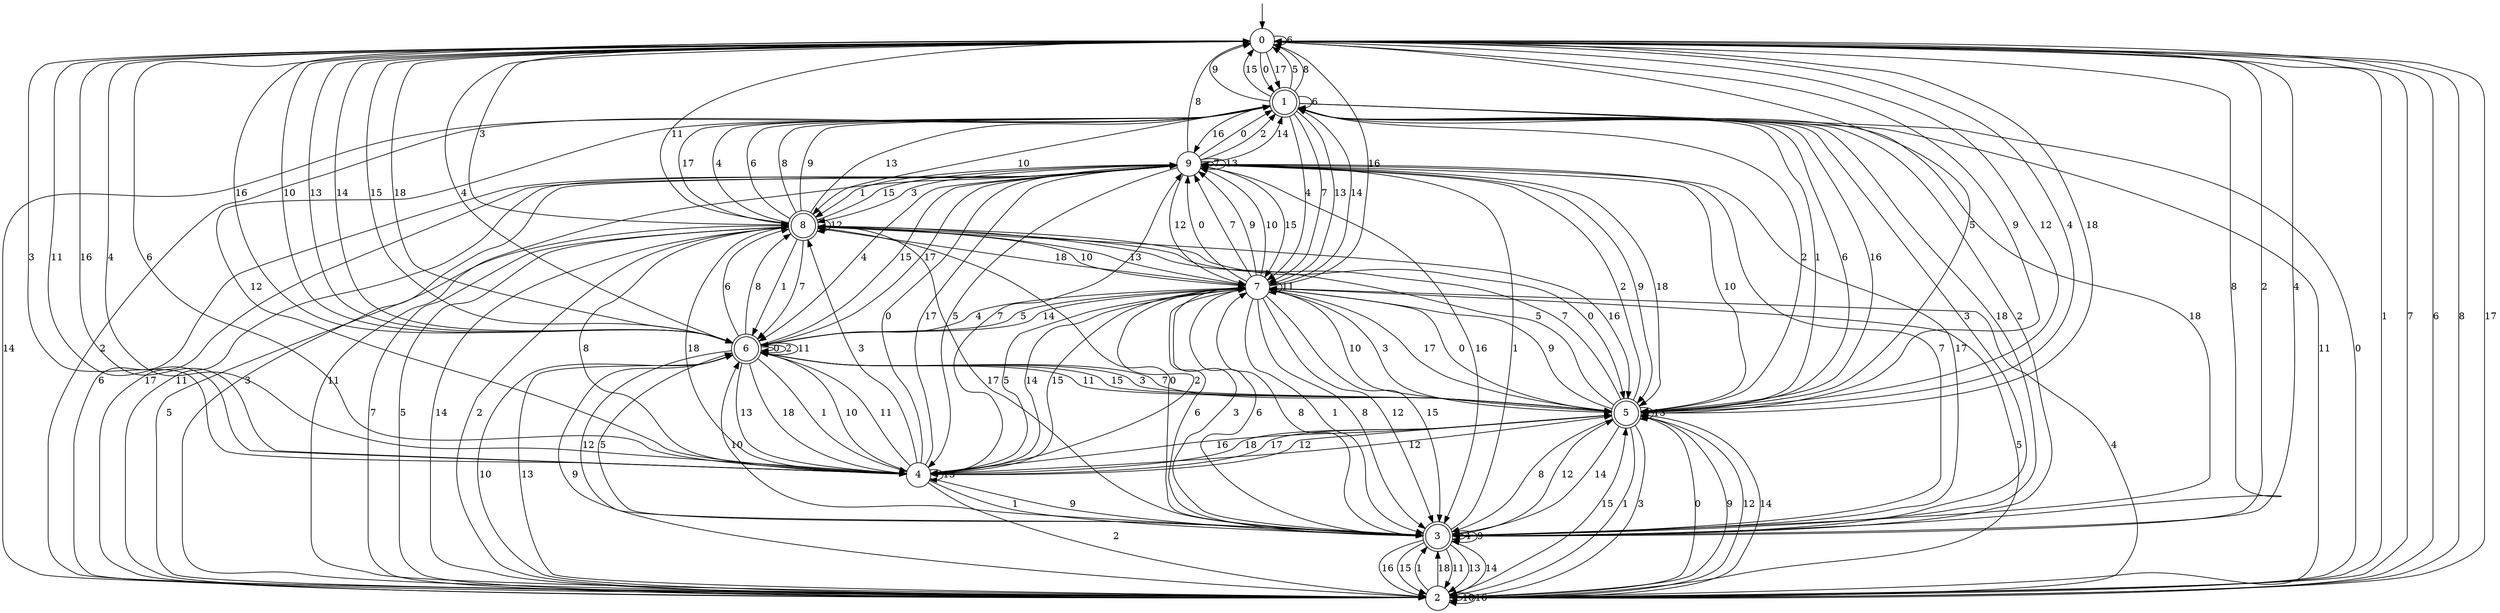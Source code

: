 digraph g {

	s0 [shape="circle" label="0"];
	s1 [shape="doublecircle" label="1"];
	s2 [shape="circle" label="2"];
	s3 [shape="doublecircle" label="3"];
	s4 [shape="circle" label="4"];
	s5 [shape="doublecircle" label="5"];
	s6 [shape="doublecircle" label="6"];
	s7 [shape="circle" label="7"];
	s8 [shape="doublecircle" label="8"];
	s9 [shape="circle" label="9"];
	s0 -> s1 [label="0"];
	s0 -> s2 [label="1"];
	s0 -> s3 [label="2"];
	s0 -> s4 [label="3"];
	s0 -> s3 [label="4"];
	s0 -> s5 [label="5"];
	s0 -> s0 [label="6"];
	s0 -> s2 [label="7"];
	s0 -> s3 [label="8"];
	s0 -> s5 [label="9"];
	s0 -> s6 [label="10"];
	s0 -> s4 [label="11"];
	s0 -> s5 [label="12"];
	s0 -> s6 [label="13"];
	s0 -> s6 [label="14"];
	s0 -> s6 [label="15"];
	s0 -> s4 [label="16"];
	s0 -> s1 [label="17"];
	s0 -> s6 [label="18"];
	s1 -> s2 [label="0"];
	s1 -> s5 [label="1"];
	s1 -> s5 [label="2"];
	s1 -> s3 [label="3"];
	s1 -> s7 [label="4"];
	s1 -> s0 [label="5"];
	s1 -> s1 [label="6"];
	s1 -> s7 [label="7"];
	s1 -> s0 [label="8"];
	s1 -> s0 [label="9"];
	s1 -> s8 [label="10"];
	s1 -> s2 [label="11"];
	s1 -> s4 [label="12"];
	s1 -> s7 [label="13"];
	s1 -> s2 [label="14"];
	s1 -> s0 [label="15"];
	s1 -> s9 [label="16"];
	s1 -> s8 [label="17"];
	s1 -> s3 [label="18"];
	s2 -> s5 [label="0"];
	s2 -> s3 [label="1"];
	s2 -> s1 [label="2"];
	s2 -> s9 [label="3"];
	s2 -> s7 [label="4"];
	s2 -> s8 [label="5"];
	s2 -> s0 [label="6"];
	s2 -> s8 [label="7"];
	s2 -> s0 [label="8"];
	s2 -> s5 [label="9"];
	s2 -> s2 [label="10"];
	s2 -> s9 [label="11"];
	s2 -> s5 [label="12"];
	s2 -> s6 [label="13"];
	s2 -> s5 [label="14"];
	s2 -> s5 [label="15"];
	s2 -> s2 [label="16"];
	s2 -> s0 [label="17"];
	s2 -> s3 [label="18"];
	s3 -> s8 [label="0"];
	s3 -> s9 [label="1"];
	s3 -> s1 [label="2"];
	s3 -> s7 [label="3"];
	s3 -> s3 [label="4"];
	s3 -> s6 [label="5"];
	s3 -> s7 [label="6"];
	s3 -> s9 [label="7"];
	s3 -> s7 [label="8"];
	s3 -> s3 [label="9"];
	s3 -> s6 [label="10"];
	s3 -> s2 [label="11"];
	s3 -> s5 [label="12"];
	s3 -> s2 [label="13"];
	s3 -> s2 [label="14"];
	s3 -> s2 [label="15"];
	s3 -> s2 [label="16"];
	s3 -> s9 [label="17"];
	s3 -> s1 [label="18"];
	s4 -> s9 [label="0"];
	s4 -> s3 [label="1"];
	s4 -> s2 [label="2"];
	s4 -> s8 [label="3"];
	s4 -> s0 [label="4"];
	s4 -> s7 [label="5"];
	s4 -> s0 [label="6"];
	s4 -> s9 [label="7"];
	s4 -> s8 [label="8"];
	s4 -> s3 [label="9"];
	s4 -> s6 [label="10"];
	s4 -> s6 [label="11"];
	s4 -> s5 [label="12"];
	s4 -> s4 [label="13"];
	s4 -> s7 [label="14"];
	s4 -> s7 [label="15"];
	s4 -> s5 [label="16"];
	s4 -> s9 [label="17"];
	s4 -> s5 [label="18"];
	s5 -> s7 [label="0"];
	s5 -> s2 [label="1"];
	s5 -> s9 [label="2"];
	s5 -> s2 [label="3"];
	s5 -> s0 [label="4"];
	s5 -> s8 [label="5"];
	s5 -> s1 [label="6"];
	s5 -> s8 [label="7"];
	s5 -> s3 [label="8"];
	s5 -> s7 [label="9"];
	s5 -> s7 [label="10"];
	s5 -> s6 [label="11"];
	s5 -> s4 [label="12"];
	s5 -> s5 [label="13"];
	s5 -> s3 [label="14"];
	s5 -> s6 [label="15"];
	s5 -> s1 [label="16"];
	s5 -> s4 [label="17"];
	s5 -> s0 [label="18"];
	s6 -> s6 [label="0"];
	s6 -> s4 [label="1"];
	s6 -> s6 [label="2"];
	s6 -> s5 [label="3"];
	s6 -> s0 [label="4"];
	s6 -> s7 [label="5"];
	s6 -> s8 [label="6"];
	s6 -> s5 [label="7"];
	s6 -> s8 [label="8"];
	s6 -> s2 [label="9"];
	s6 -> s2 [label="10"];
	s6 -> s6 [label="11"];
	s6 -> s3 [label="12"];
	s6 -> s4 [label="13"];
	s6 -> s7 [label="14"];
	s6 -> s9 [label="15"];
	s6 -> s0 [label="16"];
	s6 -> s9 [label="17"];
	s6 -> s4 [label="18"];
	s7 -> s9 [label="0"];
	s7 -> s3 [label="1"];
	s7 -> s4 [label="2"];
	s7 -> s5 [label="3"];
	s7 -> s6 [label="4"];
	s7 -> s2 [label="5"];
	s7 -> s3 [label="6"];
	s7 -> s9 [label="7"];
	s7 -> s3 [label="8"];
	s7 -> s9 [label="9"];
	s7 -> s9 [label="10"];
	s7 -> s7 [label="11"];
	s7 -> s3 [label="12"];
	s7 -> s8 [label="13"];
	s7 -> s1 [label="14"];
	s7 -> s3 [label="15"];
	s7 -> s0 [label="16"];
	s7 -> s5 [label="17"];
	s7 -> s8 [label="18"];
	s8 -> s5 [label="0"];
	s8 -> s6 [label="1"];
	s8 -> s2 [label="2"];
	s8 -> s0 [label="3"];
	s8 -> s1 [label="4"];
	s8 -> s2 [label="5"];
	s8 -> s1 [label="6"];
	s8 -> s6 [label="7"];
	s8 -> s1 [label="8"];
	s8 -> s1 [label="9"];
	s8 -> s7 [label="10"];
	s8 -> s0 [label="11"];
	s8 -> s8 [label="12"];
	s8 -> s1 [label="13"];
	s8 -> s2 [label="14"];
	s8 -> s9 [label="15"];
	s8 -> s5 [label="16"];
	s8 -> s3 [label="17"];
	s8 -> s4 [label="18"];
	s9 -> s1 [label="0"];
	s9 -> s8 [label="1"];
	s9 -> s1 [label="2"];
	s9 -> s8 [label="3"];
	s9 -> s6 [label="4"];
	s9 -> s4 [label="5"];
	s9 -> s2 [label="6"];
	s9 -> s9 [label="7"];
	s9 -> s0 [label="8"];
	s9 -> s5 [label="9"];
	s9 -> s5 [label="10"];
	s9 -> s2 [label="11"];
	s9 -> s7 [label="12"];
	s9 -> s9 [label="13"];
	s9 -> s1 [label="14"];
	s9 -> s7 [label="15"];
	s9 -> s3 [label="16"];
	s9 -> s2 [label="17"];
	s9 -> s5 [label="18"];

__start0 [label="" shape="none" width="0" height="0"];
__start0 -> s0;

}
